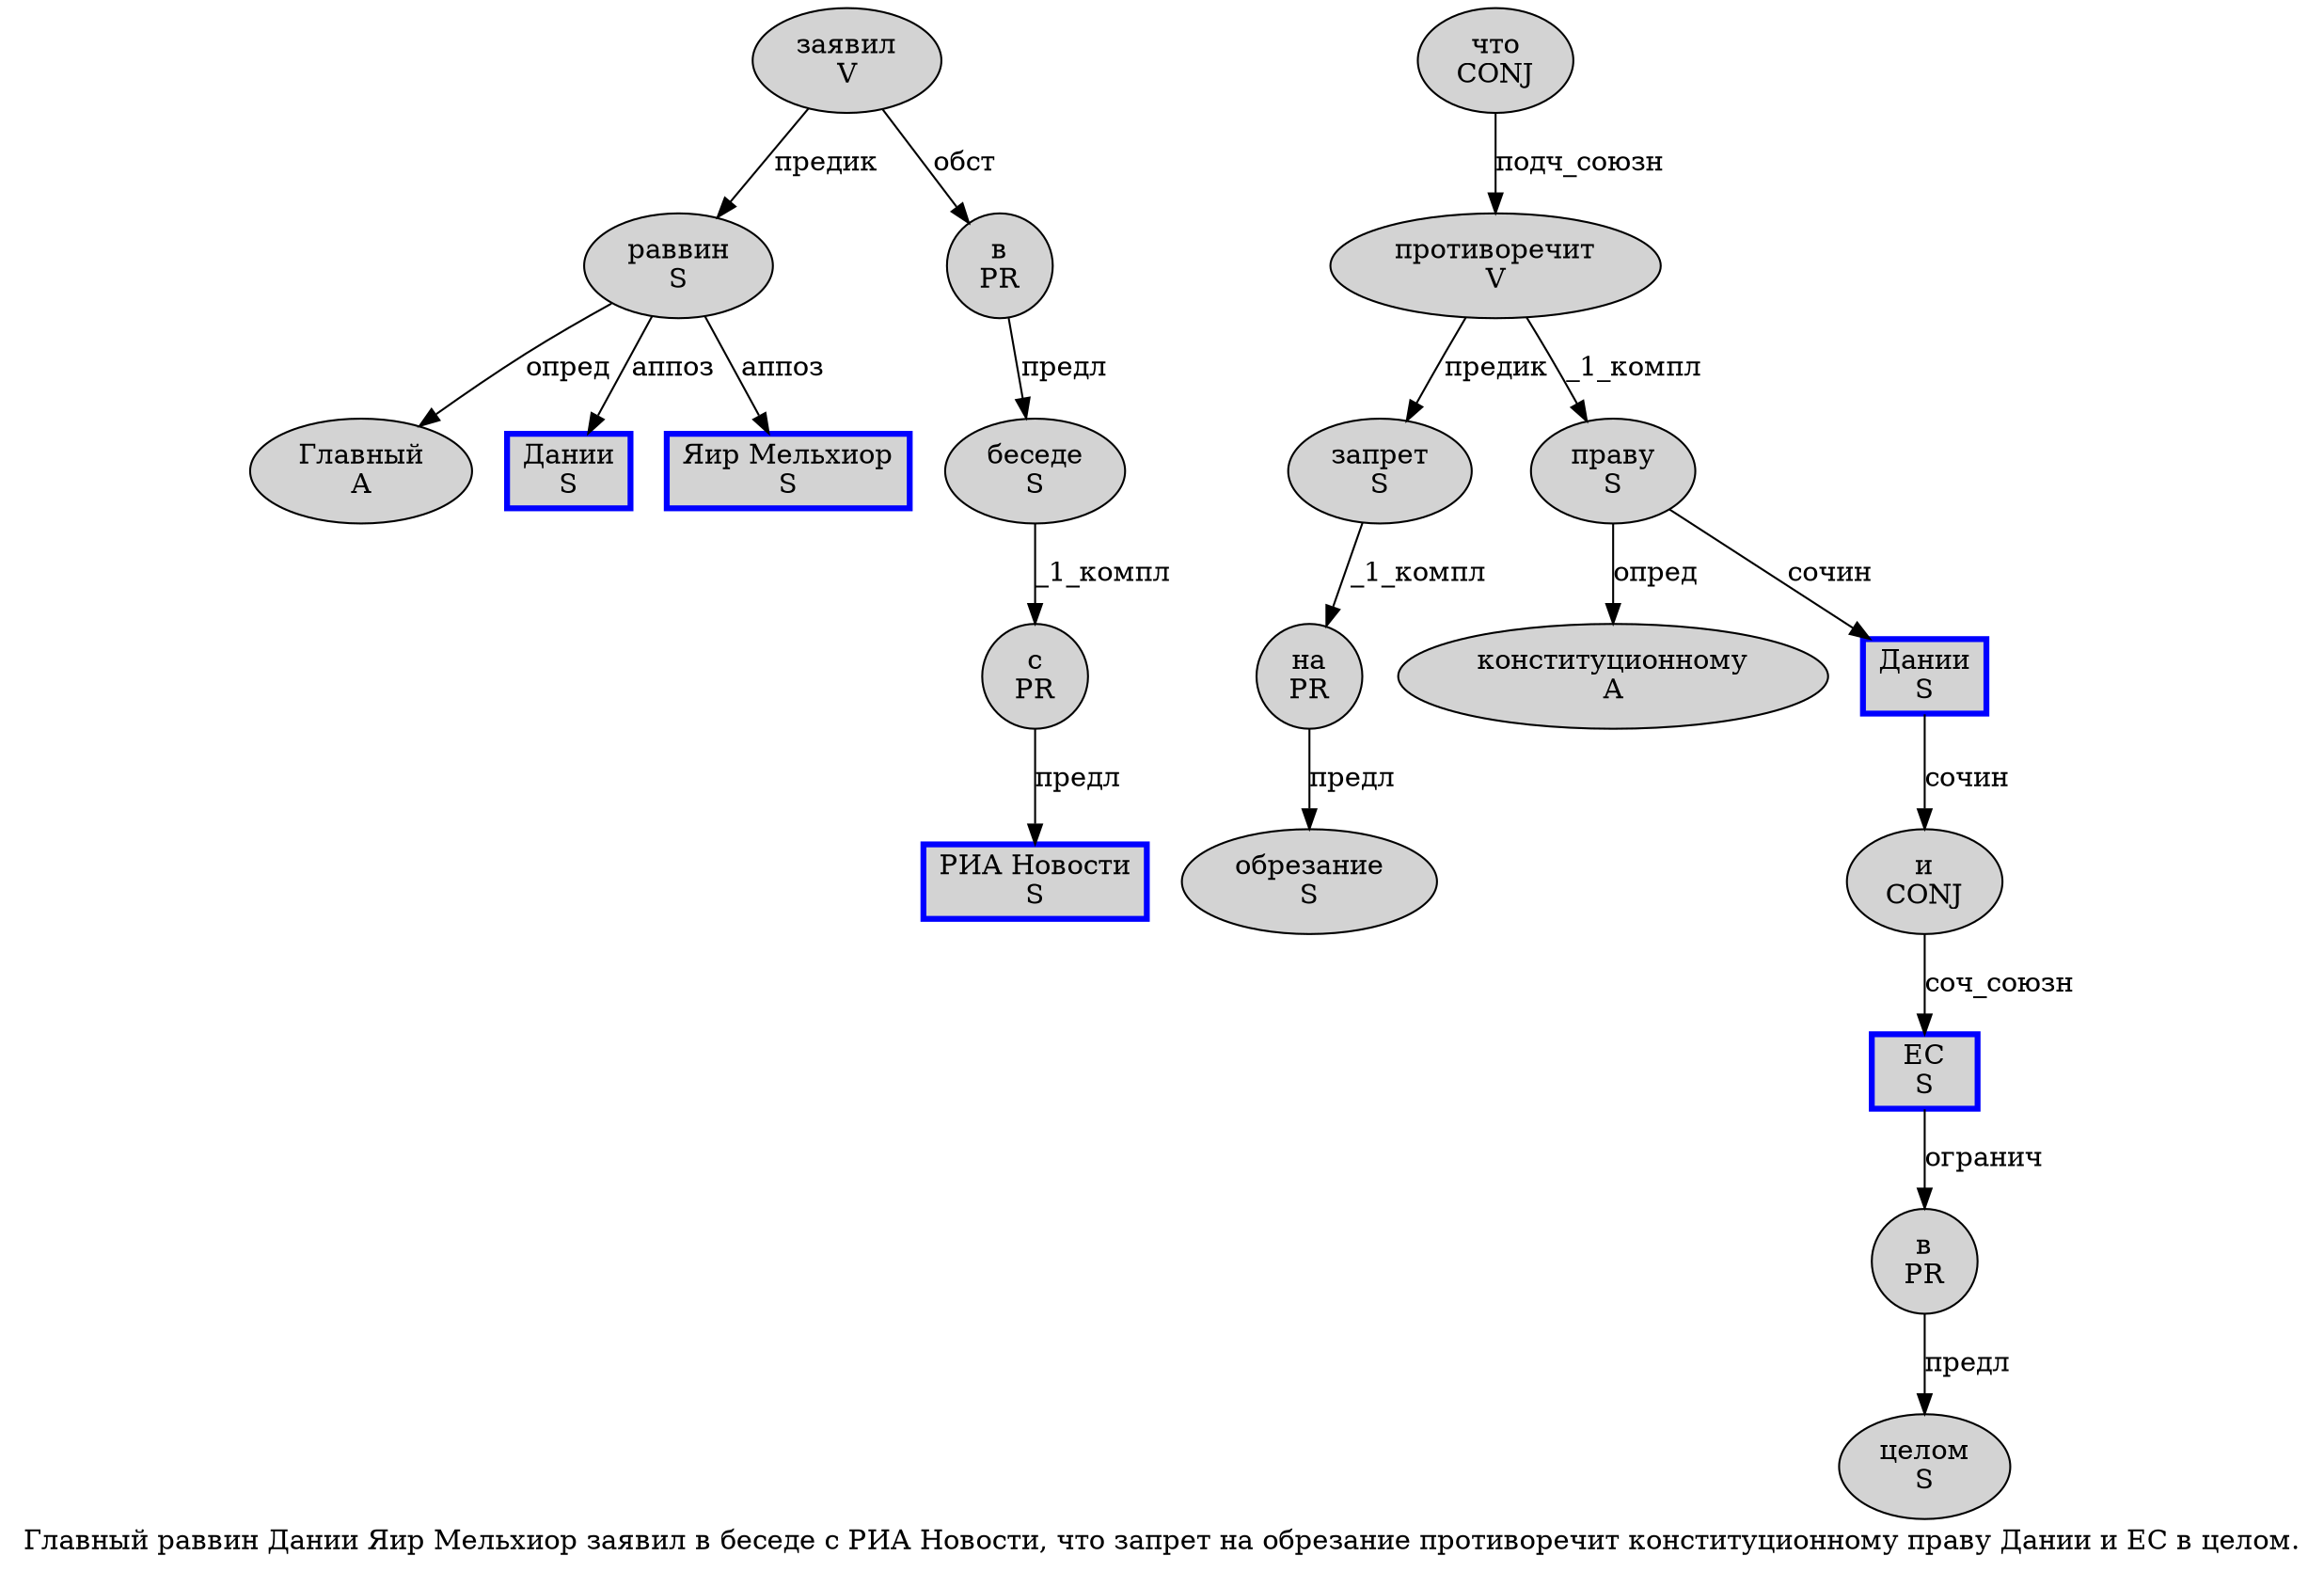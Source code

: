 digraph SENTENCE_1407 {
	graph [label="Главный раввин Дании Яир Мельхиор заявил в беседе с РИА Новости, что запрет на обрезание противоречит конституционному праву Дании и ЕС в целом."]
	node [style=filled]
		0 [label="Главный
A" color="" fillcolor=lightgray penwidth=1 shape=ellipse]
		1 [label="раввин
S" color="" fillcolor=lightgray penwidth=1 shape=ellipse]
		2 [label="Дании
S" color=blue fillcolor=lightgray penwidth=3 shape=box]
		3 [label="Яир Мельхиор
S" color=blue fillcolor=lightgray penwidth=3 shape=box]
		4 [label="заявил
V" color="" fillcolor=lightgray penwidth=1 shape=ellipse]
		5 [label="в
PR" color="" fillcolor=lightgray penwidth=1 shape=ellipse]
		6 [label="беседе
S" color="" fillcolor=lightgray penwidth=1 shape=ellipse]
		7 [label="с
PR" color="" fillcolor=lightgray penwidth=1 shape=ellipse]
		8 [label="РИА Новости
S" color=blue fillcolor=lightgray penwidth=3 shape=box]
		10 [label="что
CONJ" color="" fillcolor=lightgray penwidth=1 shape=ellipse]
		11 [label="запрет
S" color="" fillcolor=lightgray penwidth=1 shape=ellipse]
		12 [label="на
PR" color="" fillcolor=lightgray penwidth=1 shape=ellipse]
		13 [label="обрезание
S" color="" fillcolor=lightgray penwidth=1 shape=ellipse]
		14 [label="противоречит
V" color="" fillcolor=lightgray penwidth=1 shape=ellipse]
		15 [label="конституционному
A" color="" fillcolor=lightgray penwidth=1 shape=ellipse]
		16 [label="праву
S" color="" fillcolor=lightgray penwidth=1 shape=ellipse]
		17 [label="Дании
S" color=blue fillcolor=lightgray penwidth=3 shape=box]
		18 [label="и
CONJ" color="" fillcolor=lightgray penwidth=1 shape=ellipse]
		19 [label="ЕС
S" color=blue fillcolor=lightgray penwidth=3 shape=box]
		20 [label="в
PR" color="" fillcolor=lightgray penwidth=1 shape=ellipse]
		21 [label="целом
S" color="" fillcolor=lightgray penwidth=1 shape=ellipse]
			6 -> 7 [label="_1_компл"]
			1 -> 0 [label="опред"]
			1 -> 2 [label="аппоз"]
			1 -> 3 [label="аппоз"]
			11 -> 12 [label="_1_компл"]
			4 -> 1 [label="предик"]
			4 -> 5 [label="обст"]
			18 -> 19 [label="соч_союзн"]
			10 -> 14 [label="подч_союзн"]
			7 -> 8 [label="предл"]
			12 -> 13 [label="предл"]
			14 -> 11 [label="предик"]
			14 -> 16 [label="_1_компл"]
			16 -> 15 [label="опред"]
			16 -> 17 [label="сочин"]
			19 -> 20 [label="огранич"]
			5 -> 6 [label="предл"]
			20 -> 21 [label="предл"]
			17 -> 18 [label="сочин"]
}